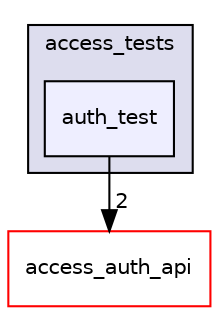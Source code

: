 digraph "access_tests/auth_test" {
  compound=true
  node [ fontsize="10", fontname="Helvetica"];
  edge [ labelfontsize="10", labelfontname="Helvetica"];
  subgraph clusterdir_5730ed08089846f29f0e37259ba9e5bb {
    graph [ bgcolor="#ddddee", pencolor="black", label="access_tests" fontname="Helvetica", fontsize="10", URL="dir_5730ed08089846f29f0e37259ba9e5bb.html"]
  dir_2a75b80ffbc1ce50fe1d4085dbc8d31d [shape=box, label="auth_test", style="filled", fillcolor="#eeeeff", pencolor="black", URL="dir_2a75b80ffbc1ce50fe1d4085dbc8d31d.html"];
  }
  dir_abb8f3e6aace721b4af5cb11cd0446ba [shape=box label="access_auth_api" fillcolor="white" style="filled" color="red" URL="dir_abb8f3e6aace721b4af5cb11cd0446ba.html"];
  dir_2a75b80ffbc1ce50fe1d4085dbc8d31d->dir_abb8f3e6aace721b4af5cb11cd0446ba [headlabel="2", labeldistance=1.5 headhref="dir_000020_000000.html"];
}
